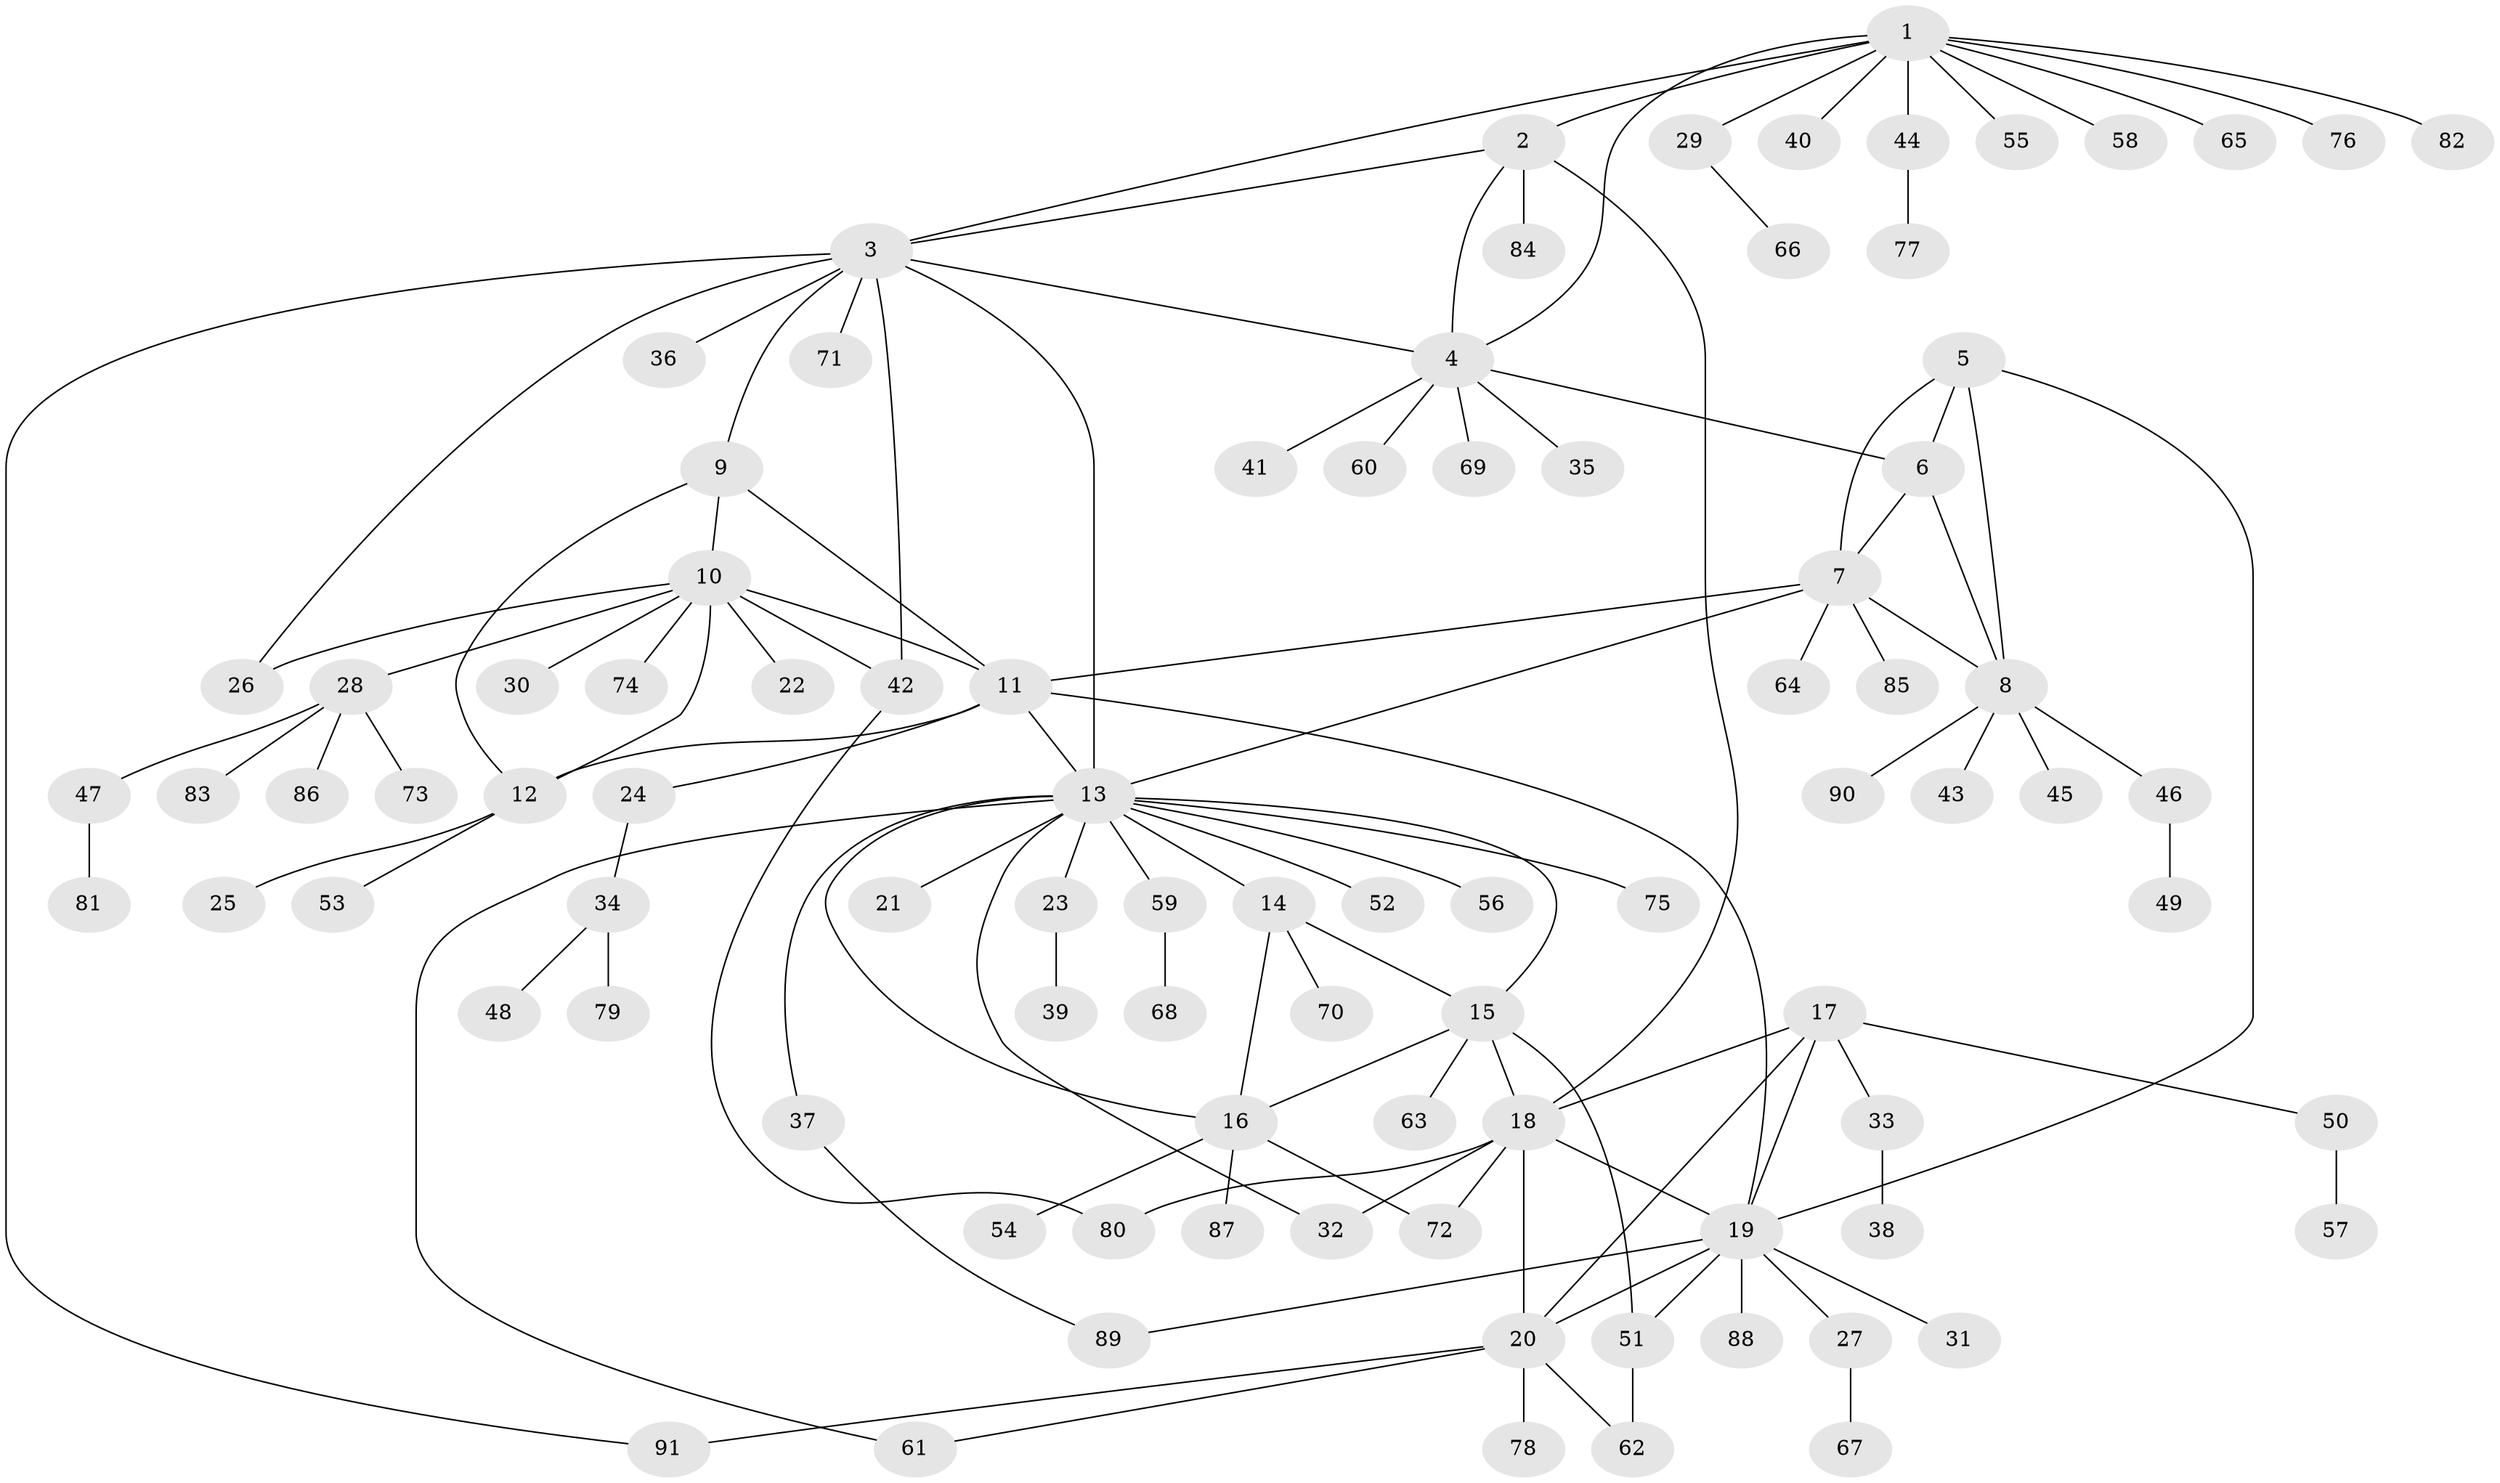 // coarse degree distribution, {10: 0.04225352112676056, 9: 0.028169014084507043, 4: 0.04225352112676056, 18: 0.014084507042253521, 6: 0.04225352112676056, 5: 0.014084507042253521, 11: 0.014084507042253521, 1: 0.6056338028169014, 2: 0.15492957746478872, 3: 0.04225352112676056}
// Generated by graph-tools (version 1.1) at 2025/52/02/27/25 19:52:20]
// undirected, 91 vertices, 121 edges
graph export_dot {
graph [start="1"]
  node [color=gray90,style=filled];
  1;
  2;
  3;
  4;
  5;
  6;
  7;
  8;
  9;
  10;
  11;
  12;
  13;
  14;
  15;
  16;
  17;
  18;
  19;
  20;
  21;
  22;
  23;
  24;
  25;
  26;
  27;
  28;
  29;
  30;
  31;
  32;
  33;
  34;
  35;
  36;
  37;
  38;
  39;
  40;
  41;
  42;
  43;
  44;
  45;
  46;
  47;
  48;
  49;
  50;
  51;
  52;
  53;
  54;
  55;
  56;
  57;
  58;
  59;
  60;
  61;
  62;
  63;
  64;
  65;
  66;
  67;
  68;
  69;
  70;
  71;
  72;
  73;
  74;
  75;
  76;
  77;
  78;
  79;
  80;
  81;
  82;
  83;
  84;
  85;
  86;
  87;
  88;
  89;
  90;
  91;
  1 -- 2;
  1 -- 3;
  1 -- 4;
  1 -- 29;
  1 -- 40;
  1 -- 44;
  1 -- 55;
  1 -- 58;
  1 -- 65;
  1 -- 76;
  1 -- 82;
  2 -- 3;
  2 -- 4;
  2 -- 18;
  2 -- 84;
  3 -- 4;
  3 -- 9;
  3 -- 13;
  3 -- 26;
  3 -- 36;
  3 -- 42;
  3 -- 71;
  3 -- 91;
  4 -- 6;
  4 -- 35;
  4 -- 41;
  4 -- 60;
  4 -- 69;
  5 -- 6;
  5 -- 7;
  5 -- 8;
  5 -- 19;
  6 -- 7;
  6 -- 8;
  7 -- 8;
  7 -- 11;
  7 -- 13;
  7 -- 64;
  7 -- 85;
  8 -- 43;
  8 -- 45;
  8 -- 46;
  8 -- 90;
  9 -- 10;
  9 -- 11;
  9 -- 12;
  10 -- 11;
  10 -- 12;
  10 -- 22;
  10 -- 26;
  10 -- 28;
  10 -- 30;
  10 -- 42;
  10 -- 74;
  11 -- 12;
  11 -- 13;
  11 -- 19;
  11 -- 24;
  12 -- 25;
  12 -- 53;
  13 -- 14;
  13 -- 15;
  13 -- 16;
  13 -- 21;
  13 -- 23;
  13 -- 32;
  13 -- 37;
  13 -- 52;
  13 -- 56;
  13 -- 59;
  13 -- 61;
  13 -- 75;
  14 -- 15;
  14 -- 16;
  14 -- 70;
  15 -- 16;
  15 -- 18;
  15 -- 51;
  15 -- 63;
  16 -- 54;
  16 -- 72;
  16 -- 87;
  17 -- 18;
  17 -- 19;
  17 -- 20;
  17 -- 33;
  17 -- 50;
  18 -- 19;
  18 -- 20;
  18 -- 32;
  18 -- 72;
  18 -- 80;
  19 -- 20;
  19 -- 27;
  19 -- 31;
  19 -- 51;
  19 -- 88;
  19 -- 89;
  20 -- 61;
  20 -- 62;
  20 -- 78;
  20 -- 91;
  23 -- 39;
  24 -- 34;
  27 -- 67;
  28 -- 47;
  28 -- 73;
  28 -- 83;
  28 -- 86;
  29 -- 66;
  33 -- 38;
  34 -- 48;
  34 -- 79;
  37 -- 89;
  42 -- 80;
  44 -- 77;
  46 -- 49;
  47 -- 81;
  50 -- 57;
  51 -- 62;
  59 -- 68;
}
